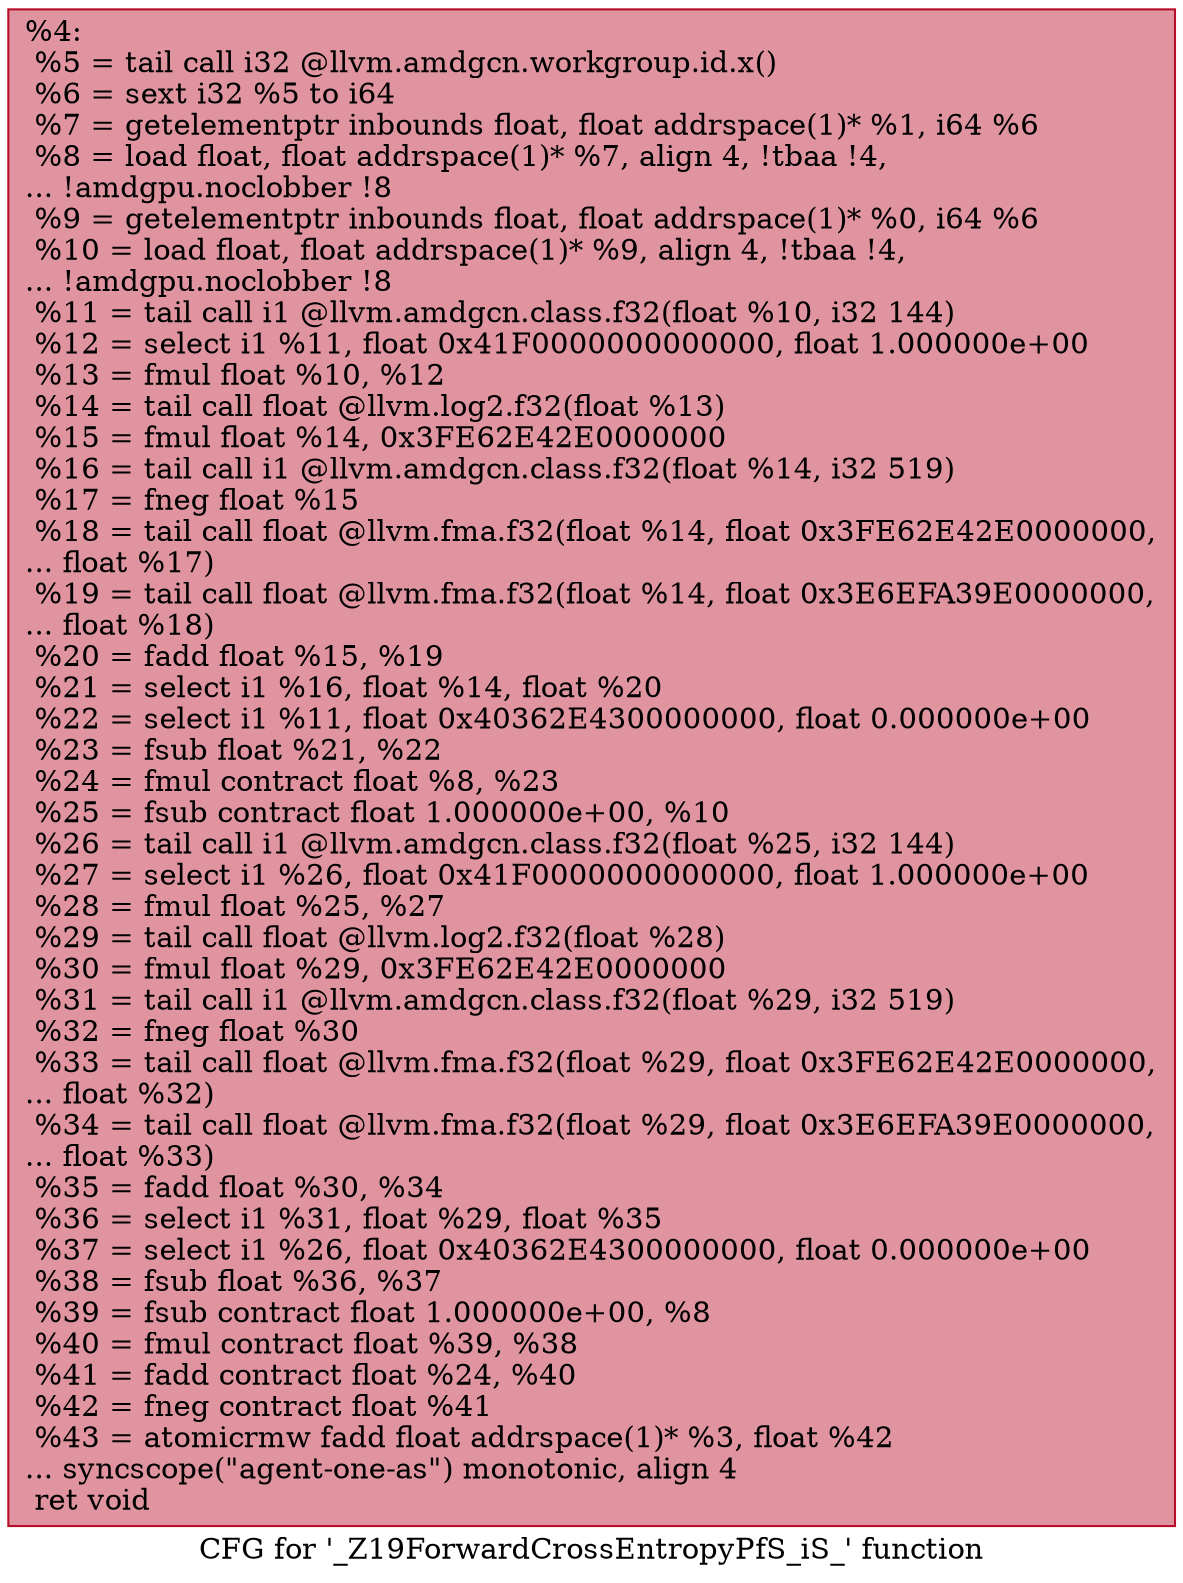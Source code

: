 digraph "CFG for '_Z19ForwardCrossEntropyPfS_iS_' function" {
	label="CFG for '_Z19ForwardCrossEntropyPfS_iS_' function";

	Node0x6129530 [shape=record,color="#b70d28ff", style=filled, fillcolor="#b70d2870",label="{%4:\l  %5 = tail call i32 @llvm.amdgcn.workgroup.id.x()\l  %6 = sext i32 %5 to i64\l  %7 = getelementptr inbounds float, float addrspace(1)* %1, i64 %6\l  %8 = load float, float addrspace(1)* %7, align 4, !tbaa !4,\l... !amdgpu.noclobber !8\l  %9 = getelementptr inbounds float, float addrspace(1)* %0, i64 %6\l  %10 = load float, float addrspace(1)* %9, align 4, !tbaa !4,\l... !amdgpu.noclobber !8\l  %11 = tail call i1 @llvm.amdgcn.class.f32(float %10, i32 144)\l  %12 = select i1 %11, float 0x41F0000000000000, float 1.000000e+00\l  %13 = fmul float %10, %12\l  %14 = tail call float @llvm.log2.f32(float %13)\l  %15 = fmul float %14, 0x3FE62E42E0000000\l  %16 = tail call i1 @llvm.amdgcn.class.f32(float %14, i32 519)\l  %17 = fneg float %15\l  %18 = tail call float @llvm.fma.f32(float %14, float 0x3FE62E42E0000000,\l... float %17)\l  %19 = tail call float @llvm.fma.f32(float %14, float 0x3E6EFA39E0000000,\l... float %18)\l  %20 = fadd float %15, %19\l  %21 = select i1 %16, float %14, float %20\l  %22 = select i1 %11, float 0x40362E4300000000, float 0.000000e+00\l  %23 = fsub float %21, %22\l  %24 = fmul contract float %8, %23\l  %25 = fsub contract float 1.000000e+00, %10\l  %26 = tail call i1 @llvm.amdgcn.class.f32(float %25, i32 144)\l  %27 = select i1 %26, float 0x41F0000000000000, float 1.000000e+00\l  %28 = fmul float %25, %27\l  %29 = tail call float @llvm.log2.f32(float %28)\l  %30 = fmul float %29, 0x3FE62E42E0000000\l  %31 = tail call i1 @llvm.amdgcn.class.f32(float %29, i32 519)\l  %32 = fneg float %30\l  %33 = tail call float @llvm.fma.f32(float %29, float 0x3FE62E42E0000000,\l... float %32)\l  %34 = tail call float @llvm.fma.f32(float %29, float 0x3E6EFA39E0000000,\l... float %33)\l  %35 = fadd float %30, %34\l  %36 = select i1 %31, float %29, float %35\l  %37 = select i1 %26, float 0x40362E4300000000, float 0.000000e+00\l  %38 = fsub float %36, %37\l  %39 = fsub contract float 1.000000e+00, %8\l  %40 = fmul contract float %39, %38\l  %41 = fadd contract float %24, %40\l  %42 = fneg contract float %41\l  %43 = atomicrmw fadd float addrspace(1)* %3, float %42\l... syncscope(\"agent-one-as\") monotonic, align 4\l  ret void\l}"];
}
